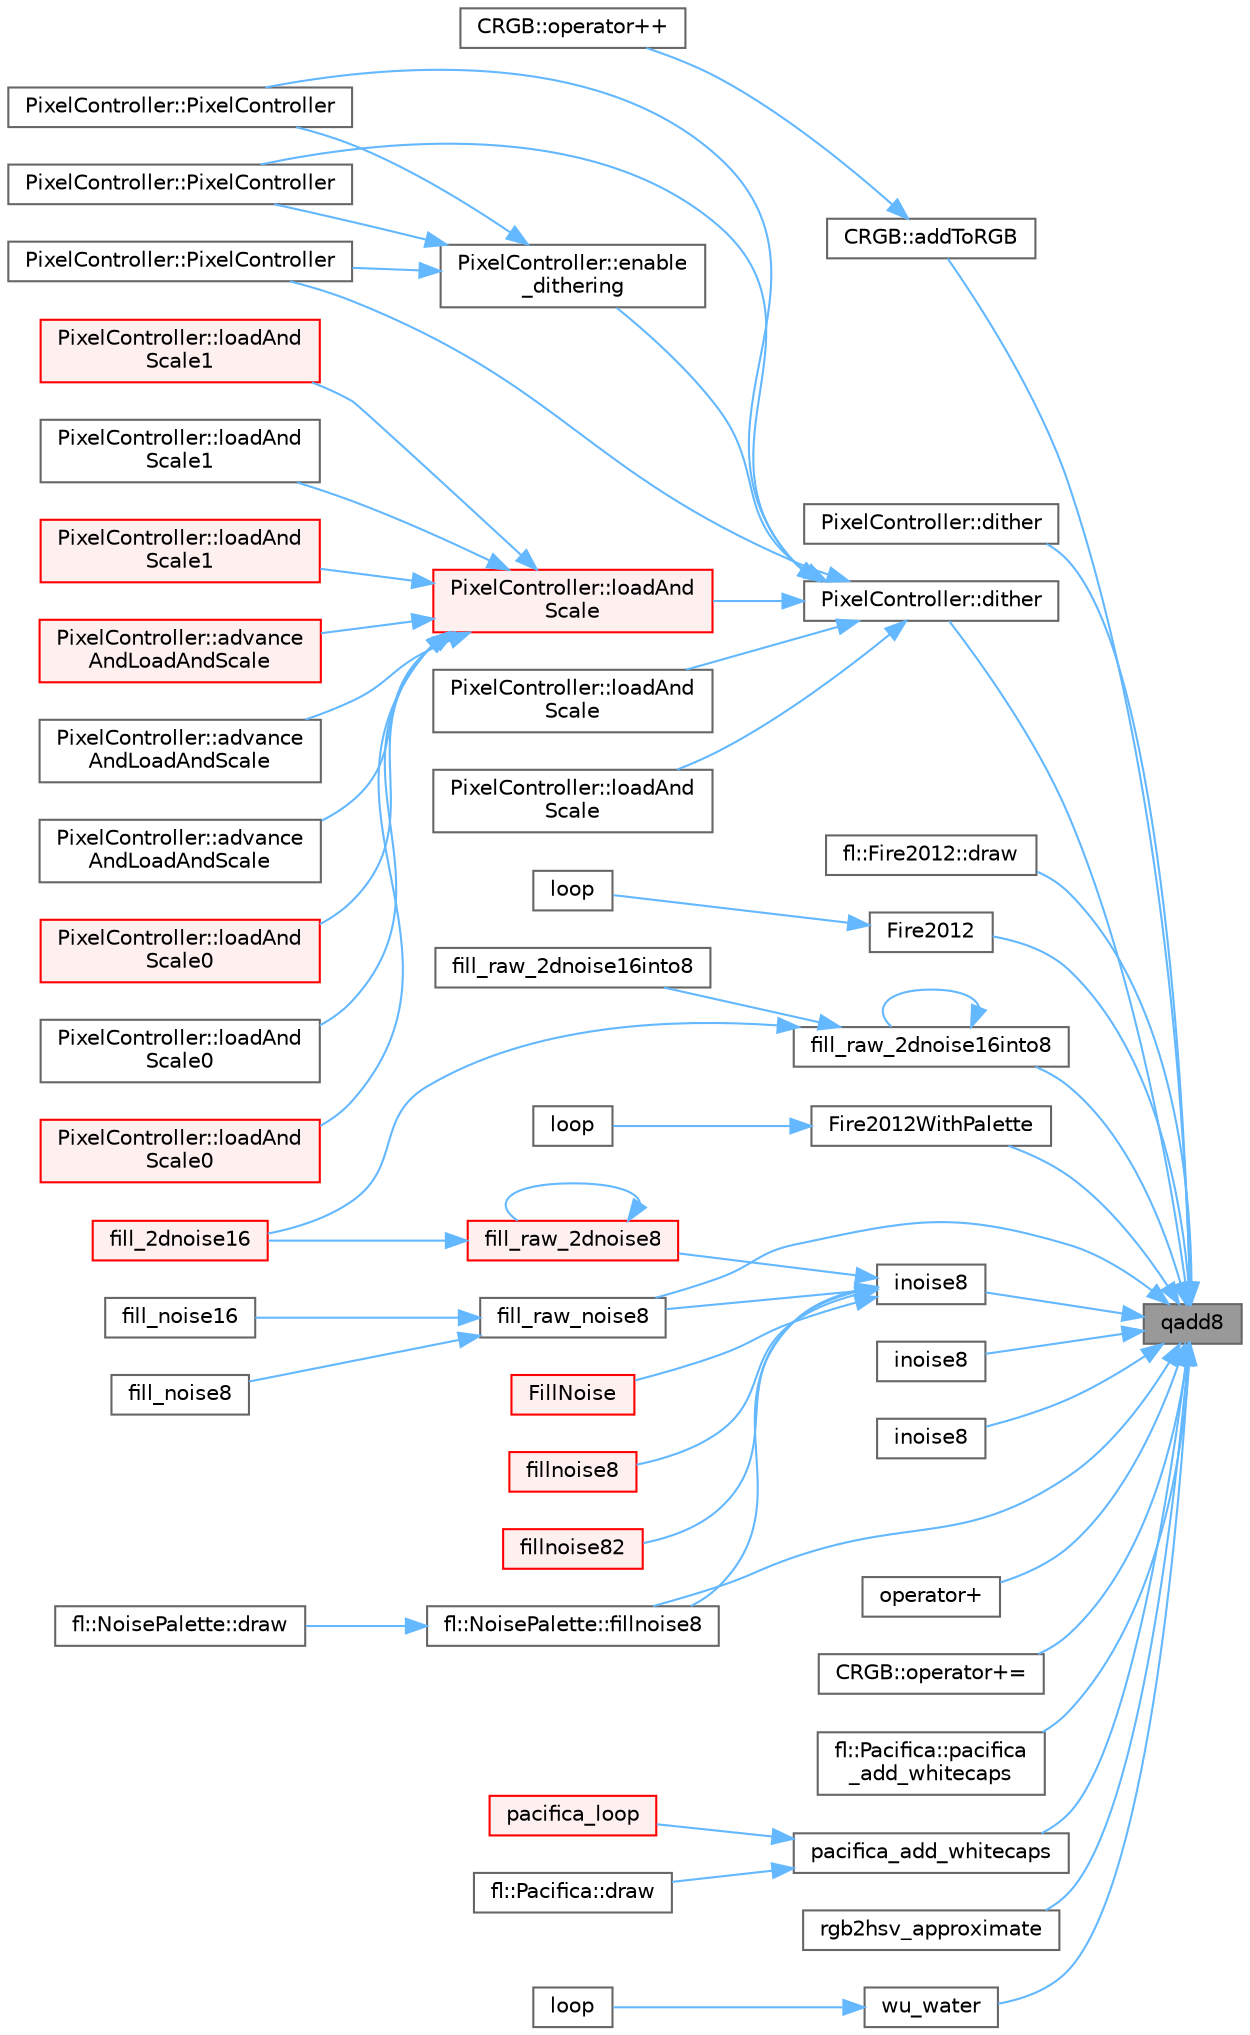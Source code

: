 digraph "qadd8"
{
 // INTERACTIVE_SVG=YES
 // LATEX_PDF_SIZE
  bgcolor="transparent";
  edge [fontname=Helvetica,fontsize=10,labelfontname=Helvetica,labelfontsize=10];
  node [fontname=Helvetica,fontsize=10,shape=box,height=0.2,width=0.4];
  rankdir="RL";
  Node1 [id="Node000001",label="qadd8",height=0.2,width=0.4,color="gray40", fillcolor="grey60", style="filled", fontcolor="black",tooltip="Add one byte to another, saturating at 0xFF."];
  Node1 -> Node2 [id="edge1_Node000001_Node000002",dir="back",color="steelblue1",style="solid",tooltip=" "];
  Node2 [id="Node000002",label="CRGB::addToRGB",height=0.2,width=0.4,color="grey40", fillcolor="white", style="filled",URL="$d7/d82/struct_c_r_g_b_a0843d694f3aa4961ff61640e97e00a20.html#a0843d694f3aa4961ff61640e97e00a20",tooltip="Add a constant to each channel, saturating at 0xFF."];
  Node2 -> Node3 [id="edge2_Node000002_Node000003",dir="back",color="steelblue1",style="solid",tooltip=" "];
  Node3 [id="Node000003",label="CRGB::operator++",height=0.2,width=0.4,color="grey40", fillcolor="white", style="filled",URL="$d7/d82/struct_c_r_g_b_a42317847cecd51d3f70d8ca3e2f151c9.html#a42317847cecd51d3f70d8ca3e2f151c9",tooltip="Add a constant of '1' from each channel, saturating at 0xFF."];
  Node1 -> Node4 [id="edge3_Node000001_Node000004",dir="back",color="steelblue1",style="solid",tooltip=" "];
  Node4 [id="Node000004",label="PixelController::dither",height=0.2,width=0.4,color="grey40", fillcolor="white", style="filled",URL="$d0/dee/struct_pixel_controller_a9f94a8f75b316b2a289283b3ee53ad5d.html#a9f94a8f75b316b2a289283b3ee53ad5d",tooltip="Calculate a dither value."];
  Node1 -> Node5 [id="edge4_Node000001_Node000005",dir="back",color="steelblue1",style="solid",tooltip=" "];
  Node5 [id="Node000005",label="PixelController::dither",height=0.2,width=0.4,color="grey40", fillcolor="white", style="filled",URL="$d0/dee/struct_pixel_controller_aa2a1b38058a62a4337605425e482202f.html#aa2a1b38058a62a4337605425e482202f",tooltip="Calculate a dither value using the per-channel dither data."];
  Node5 -> Node6 [id="edge5_Node000005_Node000006",dir="back",color="steelblue1",style="solid",tooltip=" "];
  Node6 [id="Node000006",label="PixelController::PixelController",height=0.2,width=0.4,color="grey40", fillcolor="white", style="filled",URL="$d0/dee/struct_pixel_controller_a68e0ae41357f1dda75a5724cde6aa991.html#a68e0ae41357f1dda75a5724cde6aa991",tooltip="Constructor."];
  Node5 -> Node7 [id="edge6_Node000005_Node000007",dir="back",color="steelblue1",style="solid",tooltip=" "];
  Node7 [id="Node000007",label="PixelController::PixelController",height=0.2,width=0.4,color="grey40", fillcolor="white", style="filled",URL="$d0/dee/struct_pixel_controller_ac272cca24b476c78cddd257cd9406150.html#ac272cca24b476c78cddd257cd9406150",tooltip="Constructor."];
  Node5 -> Node8 [id="edge7_Node000005_Node000008",dir="back",color="steelblue1",style="solid",tooltip=" "];
  Node8 [id="Node000008",label="PixelController::PixelController",height=0.2,width=0.4,color="grey40", fillcolor="white", style="filled",URL="$d0/dee/struct_pixel_controller_ae1e1069b343fc0577828d28ffe3cead9.html#ae1e1069b343fc0577828d28ffe3cead9",tooltip="Constructor."];
  Node5 -> Node9 [id="edge8_Node000005_Node000009",dir="back",color="steelblue1",style="solid",tooltip=" "];
  Node9 [id="Node000009",label="PixelController::enable\l_dithering",height=0.2,width=0.4,color="grey40", fillcolor="white", style="filled",URL="$d0/dee/struct_pixel_controller_aa86847022436988b28343a76bab0db4c.html#aa86847022436988b28343a76bab0db4c",tooltip="Toggle dithering enable If dithering is set to enabled, this will re-init the dithering values (init_..."];
  Node9 -> Node6 [id="edge9_Node000009_Node000006",dir="back",color="steelblue1",style="solid",tooltip=" "];
  Node9 -> Node7 [id="edge10_Node000009_Node000007",dir="back",color="steelblue1",style="solid",tooltip=" "];
  Node9 -> Node8 [id="edge11_Node000009_Node000008",dir="back",color="steelblue1",style="solid",tooltip=" "];
  Node5 -> Node10 [id="edge12_Node000005_Node000010",dir="back",color="steelblue1",style="solid",tooltip=" "];
  Node10 [id="Node000010",label="PixelController::loadAnd\lScale",height=0.2,width=0.4,color="red", fillcolor="#FFF0F0", style="filled",URL="$d0/dee/struct_pixel_controller_a56fc5e5bf305e1760198c0a69ac85ff9.html#a56fc5e5bf305e1760198c0a69ac85ff9",tooltip="Loads, dithers, and scales a single byte for a given output slot, using class dither and scale values..."];
  Node10 -> Node11 [id="edge13_Node000010_Node000011",dir="back",color="steelblue1",style="solid",tooltip=" "];
  Node11 [id="Node000011",label="PixelController::advance\lAndLoadAndScale",height=0.2,width=0.4,color="red", fillcolor="#FFF0F0", style="filled",URL="$d0/dee/struct_pixel_controller_a6c5dff0bd5be54ed5cdc8edb05d3ee2d.html#a6c5dff0bd5be54ed5cdc8edb05d3ee2d",tooltip="A version of loadAndScale() that advances the output data pointer."];
  Node10 -> Node18 [id="edge14_Node000010_Node000018",dir="back",color="steelblue1",style="solid",tooltip=" "];
  Node18 [id="Node000018",label="PixelController::advance\lAndLoadAndScale",height=0.2,width=0.4,color="grey40", fillcolor="white", style="filled",URL="$d0/dee/struct_pixel_controller_aebc10b48403a00eb03bdb9e07e09f183.html#aebc10b48403a00eb03bdb9e07e09f183",tooltip="A version of loadAndScale() that advances the output data pointer."];
  Node10 -> Node19 [id="edge15_Node000010_Node000019",dir="back",color="steelblue1",style="solid",tooltip=" "];
  Node19 [id="Node000019",label="PixelController::advance\lAndLoadAndScale",height=0.2,width=0.4,color="grey40", fillcolor="white", style="filled",URL="$d0/dee/struct_pixel_controller_a7b2c3f0de852388e61d6b788d24f1ede.html#a7b2c3f0de852388e61d6b788d24f1ede",tooltip="A version of loadAndScale() that advances the output data pointer without dithering."];
  Node10 -> Node20 [id="edge16_Node000010_Node000020",dir="back",color="steelblue1",style="solid",tooltip=" "];
  Node20 [id="Node000020",label="PixelController::loadAnd\lScale0",height=0.2,width=0.4,color="red", fillcolor="#FFF0F0", style="filled",URL="$d0/dee/struct_pixel_controller_a4afe8b8ec93c89308fe185b1eb164ff6.html#a4afe8b8ec93c89308fe185b1eb164ff6",tooltip="non-template alias of loadAndScale<0>()"];
  Node10 -> Node27 [id="edge17_Node000010_Node000027",dir="back",color="steelblue1",style="solid",tooltip=" "];
  Node27 [id="Node000027",label="PixelController::loadAnd\lScale0",height=0.2,width=0.4,color="grey40", fillcolor="white", style="filled",URL="$d0/dee/struct_pixel_controller_a007d808b1aa8a8ea456ace5b9a8d7d69.html#a007d808b1aa8a8ea456ace5b9a8d7d69",tooltip="non-template alias of loadAndScale<0>()"];
  Node10 -> Node28 [id="edge18_Node000010_Node000028",dir="back",color="steelblue1",style="solid",tooltip=" "];
  Node28 [id="Node000028",label="PixelController::loadAnd\lScale0",height=0.2,width=0.4,color="red", fillcolor="#FFF0F0", style="filled",URL="$d0/dee/struct_pixel_controller_a4984f158bbc3b6c79ca16dd847fe67e1.html#a4984f158bbc3b6c79ca16dd847fe67e1",tooltip="non-template alias of loadAndScale<0>()"];
  Node10 -> Node35 [id="edge19_Node000010_Node000035",dir="back",color="steelblue1",style="solid",tooltip=" "];
  Node35 [id="Node000035",label="PixelController::loadAnd\lScale1",height=0.2,width=0.4,color="red", fillcolor="#FFF0F0", style="filled",URL="$d0/dee/struct_pixel_controller_ae570967d1b674970cf472feb379f248f.html#ae570967d1b674970cf472feb379f248f",tooltip="non-template alias of loadAndScale<1>()"];
  Node10 -> Node36 [id="edge20_Node000010_Node000036",dir="back",color="steelblue1",style="solid",tooltip=" "];
  Node36 [id="Node000036",label="PixelController::loadAnd\lScale1",height=0.2,width=0.4,color="grey40", fillcolor="white", style="filled",URL="$d0/dee/struct_pixel_controller_a2cd4db2b559aa2f61b61bccfbe8a978b.html#a2cd4db2b559aa2f61b61bccfbe8a978b",tooltip="non-template alias of loadAndScale<1>()"];
  Node10 -> Node37 [id="edge21_Node000010_Node000037",dir="back",color="steelblue1",style="solid",tooltip=" "];
  Node37 [id="Node000037",label="PixelController::loadAnd\lScale1",height=0.2,width=0.4,color="red", fillcolor="#FFF0F0", style="filled",URL="$d0/dee/struct_pixel_controller_a11f9b50f738c6d57d08d6776b3d8eb43.html#a11f9b50f738c6d57d08d6776b3d8eb43",tooltip="non-template alias of loadAndScale<1>()"];
  Node5 -> Node41 [id="edge22_Node000005_Node000041",dir="back",color="steelblue1",style="solid",tooltip=" "];
  Node41 [id="Node000041",label="PixelController::loadAnd\lScale",height=0.2,width=0.4,color="grey40", fillcolor="white", style="filled",URL="$d0/dee/struct_pixel_controller_a73553caa10abdb91e454a27456fc14e5.html#a73553caa10abdb91e454a27456fc14e5",tooltip="Loads, dithers, and scales a single byte for a given output slot and lane, using class dither and sca..."];
  Node5 -> Node42 [id="edge23_Node000005_Node000042",dir="back",color="steelblue1",style="solid",tooltip=" "];
  Node42 [id="Node000042",label="PixelController::loadAnd\lScale",height=0.2,width=0.4,color="grey40", fillcolor="white", style="filled",URL="$d0/dee/struct_pixel_controller_a7f2b0c051d473813018715f1621ea259.html#a7f2b0c051d473813018715f1621ea259",tooltip="Loads, dithers, and scales a single byte for a given output slot and lane."];
  Node1 -> Node43 [id="edge24_Node000001_Node000043",dir="back",color="steelblue1",style="solid",tooltip=" "];
  Node43 [id="Node000043",label="fl::Fire2012::draw",height=0.2,width=0.4,color="grey40", fillcolor="white", style="filled",URL="$d5/d9b/classfl_1_1_fire2012_a39d20a6dc4f3a771b8b12696db9c4a15.html#a39d20a6dc4f3a771b8b12696db9c4a15",tooltip=" "];
  Node1 -> Node44 [id="edge25_Node000001_Node000044",dir="back",color="steelblue1",style="solid",tooltip=" "];
  Node44 [id="Node000044",label="fill_raw_2dnoise16into8",height=0.2,width=0.4,color="grey40", fillcolor="white", style="filled",URL="$de/da4/group___noise_fill_ga20a2ff725bc56666c206d54deb372586.html#ga20a2ff725bc56666c206d54deb372586",tooltip="Fill a 2D 8-bit buffer with noise, using inoise16()"];
  Node44 -> Node45 [id="edge26_Node000044_Node000045",dir="back",color="steelblue1",style="solid",tooltip=" "];
  Node45 [id="Node000045",label="fill_2dnoise16",height=0.2,width=0.4,color="red", fillcolor="#FFF0F0", style="filled",URL="$de/da4/group___noise_fill_ga714a0f305e385a60d81a40d1f98b53fc.html#ga714a0f305e385a60d81a40d1f98b53fc",tooltip="Fill an LED matrix with random colors, using 16-bit noise."];
  Node44 -> Node44 [id="edge27_Node000044_Node000044",dir="back",color="steelblue1",style="solid",tooltip=" "];
  Node44 -> Node47 [id="edge28_Node000044_Node000047",dir="back",color="steelblue1",style="solid",tooltip=" "];
  Node47 [id="Node000047",label="fill_raw_2dnoise16into8",height=0.2,width=0.4,color="grey40", fillcolor="white", style="filled",URL="$d6/de8/noise_8cpp_a46bde35765a7eddbd1049fe49429e94e.html#a46bde35765a7eddbd1049fe49429e94e",tooltip=" "];
  Node1 -> Node48 [id="edge29_Node000001_Node000048",dir="back",color="steelblue1",style="solid",tooltip=" "];
  Node48 [id="Node000048",label="fill_raw_noise8",height=0.2,width=0.4,color="grey40", fillcolor="white", style="filled",URL="$de/da4/group___noise_fill_ga1e4dba9289b03333697e70d4b7f3b006.html#ga1e4dba9289b03333697e70d4b7f3b006",tooltip="Fill a 1D 8-bit buffer with noise, using inoise8()"];
  Node48 -> Node49 [id="edge30_Node000048_Node000049",dir="back",color="steelblue1",style="solid",tooltip=" "];
  Node49 [id="Node000049",label="fill_noise16",height=0.2,width=0.4,color="grey40", fillcolor="white", style="filled",URL="$de/da4/group___noise_fill_ga8bf5ab0f87a6bb79204754ef2a62f960.html#ga8bf5ab0f87a6bb79204754ef2a62f960",tooltip="Fill an LED array with random colors, using 16-bit noise."];
  Node48 -> Node50 [id="edge31_Node000048_Node000050",dir="back",color="steelblue1",style="solid",tooltip=" "];
  Node50 [id="Node000050",label="fill_noise8",height=0.2,width=0.4,color="grey40", fillcolor="white", style="filled",URL="$de/da4/group___noise_fill_ga7967fd7b1a7230a0f7428347c70dac3e.html#ga7967fd7b1a7230a0f7428347c70dac3e",tooltip="Fill an LED array with random colors, using 8-bit noise."];
  Node1 -> Node51 [id="edge32_Node000001_Node000051",dir="back",color="steelblue1",style="solid",tooltip=" "];
  Node51 [id="Node000051",label="fl::NoisePalette::fillnoise8",height=0.2,width=0.4,color="grey40", fillcolor="white", style="filled",URL="$d9/d41/classfl_1_1_noise_palette_a22d1820b5a78e9ccfb4123ef9161f738.html#a22d1820b5a78e9ccfb4123ef9161f738",tooltip=" "];
  Node51 -> Node52 [id="edge33_Node000051_Node000052",dir="back",color="steelblue1",style="solid",tooltip=" "];
  Node52 [id="Node000052",label="fl::NoisePalette::draw",height=0.2,width=0.4,color="grey40", fillcolor="white", style="filled",URL="$d9/d41/classfl_1_1_noise_palette_afc6cd594830dfdd146c45e7ab1d1905d.html#afc6cd594830dfdd146c45e7ab1d1905d",tooltip=" "];
  Node1 -> Node53 [id="edge34_Node000001_Node000053",dir="back",color="steelblue1",style="solid",tooltip=" "];
  Node53 [id="Node000053",label="Fire2012",height=0.2,width=0.4,color="grey40", fillcolor="white", style="filled",URL="$d4/d26/_fire2012_8ino_a381ceb87530dc5fee1be3e77d33b3a53.html#a381ceb87530dc5fee1be3e77d33b3a53",tooltip=" "];
  Node53 -> Node54 [id="edge35_Node000053_Node000054",dir="back",color="steelblue1",style="solid",tooltip=" "];
  Node54 [id="Node000054",label="loop",height=0.2,width=0.4,color="grey40", fillcolor="white", style="filled",URL="$d4/d26/_fire2012_8ino_afe461d27b9c48d5921c00d521181f12f.html#afe461d27b9c48d5921c00d521181f12f",tooltip=" "];
  Node1 -> Node55 [id="edge36_Node000001_Node000055",dir="back",color="steelblue1",style="solid",tooltip=" "];
  Node55 [id="Node000055",label="Fire2012WithPalette",height=0.2,width=0.4,color="grey40", fillcolor="white", style="filled",URL="$db/d92/_fire2012_with_palette_8ino_af5890ba18cb2066c5a24a358de991a89.html#af5890ba18cb2066c5a24a358de991a89",tooltip=" "];
  Node55 -> Node56 [id="edge37_Node000055_Node000056",dir="back",color="steelblue1",style="solid",tooltip=" "];
  Node56 [id="Node000056",label="loop",height=0.2,width=0.4,color="grey40", fillcolor="white", style="filled",URL="$db/d92/_fire2012_with_palette_8ino_afe461d27b9c48d5921c00d521181f12f.html#afe461d27b9c48d5921c00d521181f12f",tooltip=" "];
  Node1 -> Node57 [id="edge38_Node000001_Node000057",dir="back",color="steelblue1",style="solid",tooltip=" "];
  Node57 [id="Node000057",label="inoise8",height=0.2,width=0.4,color="grey40", fillcolor="white", style="filled",URL="$d8/df9/group___noise_generation_gab9d952a5258caa93c05ebdde0140cf0e.html#gab9d952a5258caa93c05ebdde0140cf0e",tooltip="8-Bit, fixed point implementation of Perlin's noise."];
  Node1 -> Node58 [id="edge39_Node000001_Node000058",dir="back",color="steelblue1",style="solid",tooltip=" "];
  Node58 [id="Node000058",label="inoise8",height=0.2,width=0.4,color="grey40", fillcolor="white", style="filled",URL="$d8/df9/group___noise_generation_ga9641aa87f0a5557f73004fb73f81bba5.html#ga9641aa87f0a5557f73004fb73f81bba5",tooltip="8-Bit, fixed point implementation of Perlin's noise."];
  Node1 -> Node59 [id="edge40_Node000001_Node000059",dir="back",color="steelblue1",style="solid",tooltip=" "];
  Node59 [id="Node000059",label="inoise8",height=0.2,width=0.4,color="grey40", fillcolor="white", style="filled",URL="$d8/df9/group___noise_generation_gaa521ccca6038d7b5e881fe2e8f35d3bc.html#gaa521ccca6038d7b5e881fe2e8f35d3bc",tooltip="8-Bit, fixed point implementation of Perlin's noise."];
  Node59 -> Node60 [id="edge41_Node000059_Node000060",dir="back",color="steelblue1",style="solid",tooltip=" "];
  Node60 [id="Node000060",label="fill_raw_2dnoise8",height=0.2,width=0.4,color="red", fillcolor="#FFF0F0", style="filled",URL="$de/da4/group___noise_fill_ga3dc6c55a3f8495a7bc6dc0124434c688.html#ga3dc6c55a3f8495a7bc6dc0124434c688",tooltip="Fill a 2D 8-bit buffer with noise, using inoise8()"];
  Node60 -> Node45 [id="edge42_Node000060_Node000045",dir="back",color="steelblue1",style="solid",tooltip=" "];
  Node60 -> Node60 [id="edge43_Node000060_Node000060",dir="back",color="steelblue1",style="solid",tooltip=" "];
  Node59 -> Node48 [id="edge44_Node000059_Node000048",dir="back",color="steelblue1",style="solid",tooltip=" "];
  Node59 -> Node63 [id="edge45_Node000059_Node000063",dir="back",color="steelblue1",style="solid",tooltip=" "];
  Node63 [id="Node000063",label="FillNoise",height=0.2,width=0.4,color="red", fillcolor="#FFF0F0", style="filled",URL="$d6/d43/funky_8cpp_ad75910933b9f979e883c13b78798580b.html#ad75910933b9f979e883c13b78798580b",tooltip=" "];
  Node59 -> Node73 [id="edge46_Node000059_Node000073",dir="back",color="steelblue1",style="solid",tooltip=" "];
  Node73 [id="Node000073",label="fillnoise8",height=0.2,width=0.4,color="red", fillcolor="#FFF0F0", style="filled",URL="$d6/d43/funky_8cpp_a695b396822bbfb2d9b29c121cf13e8f3.html#a695b396822bbfb2d9b29c121cf13e8f3",tooltip=" "];
  Node59 -> Node51 [id="edge47_Node000059_Node000051",dir="back",color="steelblue1",style="solid",tooltip=" "];
  Node59 -> Node75 [id="edge48_Node000059_Node000075",dir="back",color="steelblue1",style="solid",tooltip=" "];
  Node75 [id="Node000075",label="fillnoise82",height=0.2,width=0.4,color="red", fillcolor="#FFF0F0", style="filled",URL="$d6/d43/funky_8cpp_a860ae8fa7d0d81ee588154f8304240b9.html#a860ae8fa7d0d81ee588154f8304240b9",tooltip=" "];
  Node1 -> Node76 [id="edge49_Node000001_Node000076",dir="back",color="steelblue1",style="solid",tooltip=" "];
  Node76 [id="Node000076",label="operator+",height=0.2,width=0.4,color="grey40", fillcolor="white", style="filled",URL="$db/d87/group___pixel_types_gaf5b229fba59cb1f39f861960bf8f09ee.html#gaf5b229fba59cb1f39f861960bf8f09ee",tooltip="Add one CRGB to another, saturating at 0xFF for each channel."];
  Node1 -> Node77 [id="edge50_Node000001_Node000077",dir="back",color="steelblue1",style="solid",tooltip=" "];
  Node77 [id="Node000077",label="CRGB::operator+=",height=0.2,width=0.4,color="grey40", fillcolor="white", style="filled",URL="$d7/d82/struct_c_r_g_b_a5258caa5e2e61e80a654729c49560ec0.html#a5258caa5e2e61e80a654729c49560ec0",tooltip="Add one CRGB to another, saturating at 0xFF for each channel."];
  Node1 -> Node78 [id="edge51_Node000001_Node000078",dir="back",color="steelblue1",style="solid",tooltip=" "];
  Node78 [id="Node000078",label="fl::Pacifica::pacifica\l_add_whitecaps",height=0.2,width=0.4,color="grey40", fillcolor="white", style="filled",URL="$d2/db2/classfl_1_1_pacifica_abbe1bbf6675103bb2857b13cad156aa4.html#abbe1bbf6675103bb2857b13cad156aa4",tooltip=" "];
  Node1 -> Node79 [id="edge52_Node000001_Node000079",dir="back",color="steelblue1",style="solid",tooltip=" "];
  Node79 [id="Node000079",label="pacifica_add_whitecaps",height=0.2,width=0.4,color="grey40", fillcolor="white", style="filled",URL="$dc/d25/_pacifica_8ino_a638fb6ae6610fed66077161e7e044f26.html#a638fb6ae6610fed66077161e7e044f26",tooltip=" "];
  Node79 -> Node80 [id="edge53_Node000079_Node000080",dir="back",color="steelblue1",style="solid",tooltip=" "];
  Node80 [id="Node000080",label="fl::Pacifica::draw",height=0.2,width=0.4,color="grey40", fillcolor="white", style="filled",URL="$d2/db2/classfl_1_1_pacifica_a264d0c1db5db60028b6fab87af13d700.html#a264d0c1db5db60028b6fab87af13d700",tooltip=" "];
  Node79 -> Node81 [id="edge54_Node000079_Node000081",dir="back",color="steelblue1",style="solid",tooltip=" "];
  Node81 [id="Node000081",label="pacifica_loop",height=0.2,width=0.4,color="red", fillcolor="#FFF0F0", style="filled",URL="$dc/d25/_pacifica_8ino_a158d427a947ef0a715c7ffd916346acc.html#a158d427a947ef0a715c7ffd916346acc",tooltip=" "];
  Node1 -> Node83 [id="edge55_Node000001_Node000083",dir="back",color="steelblue1",style="solid",tooltip=" "];
  Node83 [id="Node000083",label="rgb2hsv_approximate",height=0.2,width=0.4,color="grey40", fillcolor="white", style="filled",URL="$dd/dc7/group___h_s_v2_r_g_b_gab3d6aa6b1a86a5e9bb820c55c68fe4b9.html#gab3d6aa6b1a86a5e9bb820c55c68fe4b9",tooltip="Recover approximate HSV values from RGB."];
  Node1 -> Node84 [id="edge56_Node000001_Node000084",dir="back",color="steelblue1",style="solid",tooltip=" "];
  Node84 [id="Node000084",label="wu_water",height=0.2,width=0.4,color="grey40", fillcolor="white", style="filled",URL="$dd/d61/_fx_water_8ino_a99b8e3f2d300619826b169bc482a2a98.html#a99b8e3f2d300619826b169bc482a2a98",tooltip=" "];
  Node84 -> Node85 [id="edge57_Node000084_Node000085",dir="back",color="steelblue1",style="solid",tooltip=" "];
  Node85 [id="Node000085",label="loop",height=0.2,width=0.4,color="grey40", fillcolor="white", style="filled",URL="$dd/d61/_fx_water_8ino_afe461d27b9c48d5921c00d521181f12f.html#afe461d27b9c48d5921c00d521181f12f",tooltip=" "];
}
